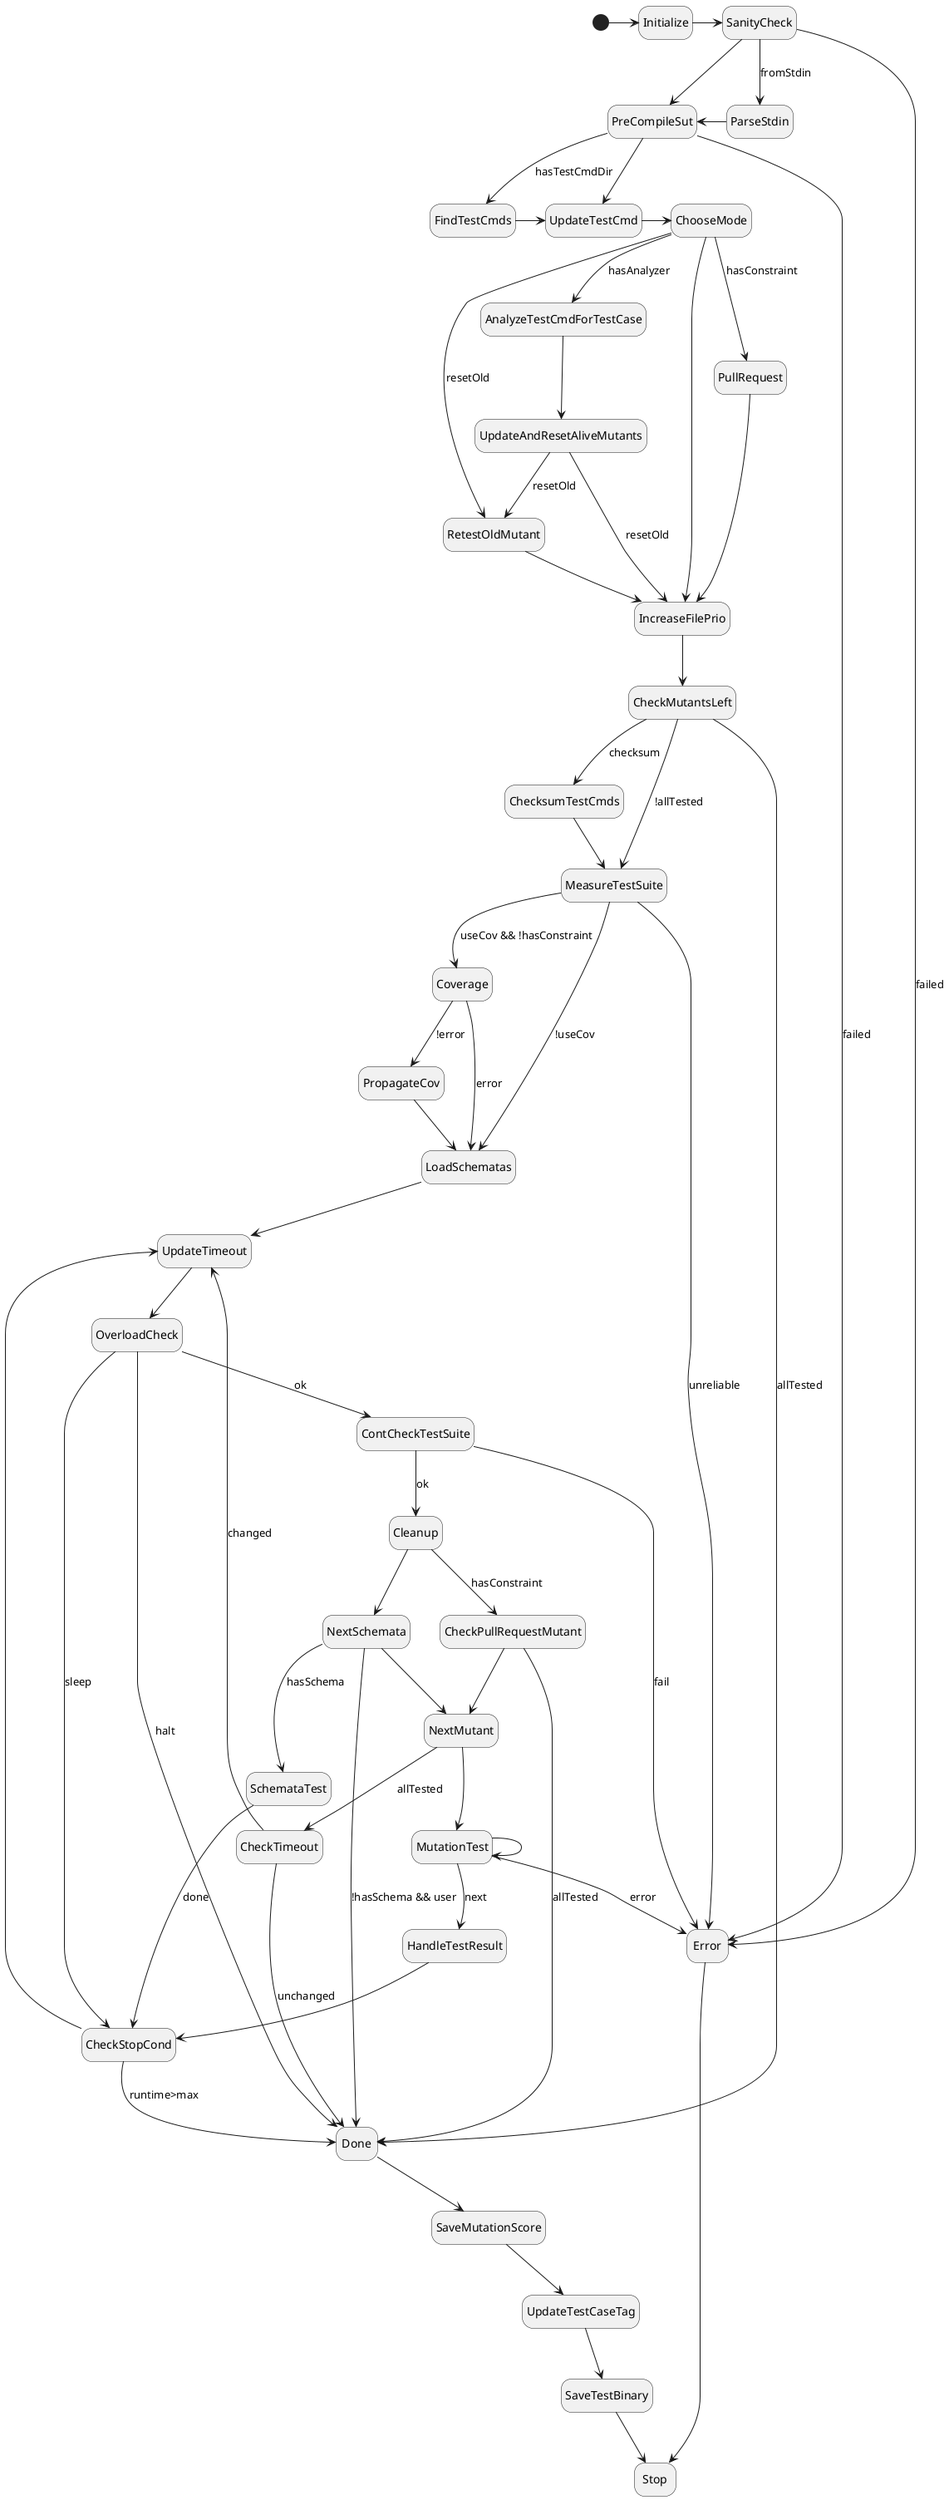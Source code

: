 @startuml
hide empty description

[*] -> Initialize

Initialize -> SanityCheck

SanityCheck --> Error : failed
SanityCheck --> ParseStdin : fromStdin
SanityCheck -> PreCompileSut

ParseStdin -> PreCompileSut

PreCompileSut --> Error : failed
PreCompileSut --> FindTestCmds : hasTestCmdDir
PreCompileSut --> UpdateTestCmd

FindTestCmds -> UpdateTestCmd

UpdateTestCmd -> ChooseMode

ChooseMode --> AnalyzeTestCmdForTestCase : hasAnalyzer
ChooseMode --> PullRequest : hasConstraint
ChooseMode --> RetestOldMutant : resetOld
ChooseMode --> IncreaseFilePrio

PullRequest -> IncreaseFilePrio

IncreaseFilePrio --> CheckMutantsLeft

AnalyzeTestCmdForTestCase --> UpdateAndResetAliveMutants

UpdateAndResetAliveMutants --> RetestOldMutant : resetOld
UpdateAndResetAliveMutants --> IncreaseFilePrio : resetOld
RetestOldMutant --> IncreaseFilePrio

UpdateTimeout --> OverloadCheck

OverloadCheck --> CheckStopCond : sleep
OverloadCheck --> Done : halt
OverloadCheck --> ContCheckTestSuite : ok

ContCheckTestSuite --> Cleanup : ok
ContCheckTestSuite --> Error : fail

Cleanup --> NextSchemata
Cleanup --> CheckPullRequestMutant : hasConstraint

CheckMutantsLeft --> ChecksumTestCmds : checksum
CheckMutantsLeft --> MeasureTestSuite : !allTested
CheckMutantsLeft --> Done : allTested

ChecksumTestCmds --> MeasureTestSuite

MeasureTestSuite --> Error : unreliable
MeasureTestSuite --> Coverage : useCov && !hasConstraint
MeasureTestSuite --> LoadSchematas : !useCov

Coverage --> PropagateCov : !error
Coverage --> LoadSchematas : error
PropagateCov --> LoadSchematas

LoadSchematas --> UpdateTimeout

CheckStopCond --> UpdateTimeout
CheckStopCond --> Done : runtime>max

CheckPullRequestMutant --> NextMutant
CheckPullRequestMutant --> Done : allTested

NextSchemata --> SchemataTest : hasSchema
NextSchemata --> Done : !hasSchema && user
NextSchemata --> NextMutant
SchemataTest --> CheckStopCond : done

NextMutant --> CheckTimeout : allTested
NextMutant --> MutationTest
MutationTest --> HandleTestResult : next
MutationTest --> Error : error
MutationTest --> MutationTest

HandleTestResult --> CheckStopCond

CheckTimeout --> Done : unchanged
CheckTimeout --> UpdateTimeout : changed

Done --> SaveMutationScore
SaveMutationScore --> UpdateTestCaseTag
UpdateTestCaseTag --> SaveTestBinary
SaveTestBinary --> Stop

Error --> Stop
@enduml
